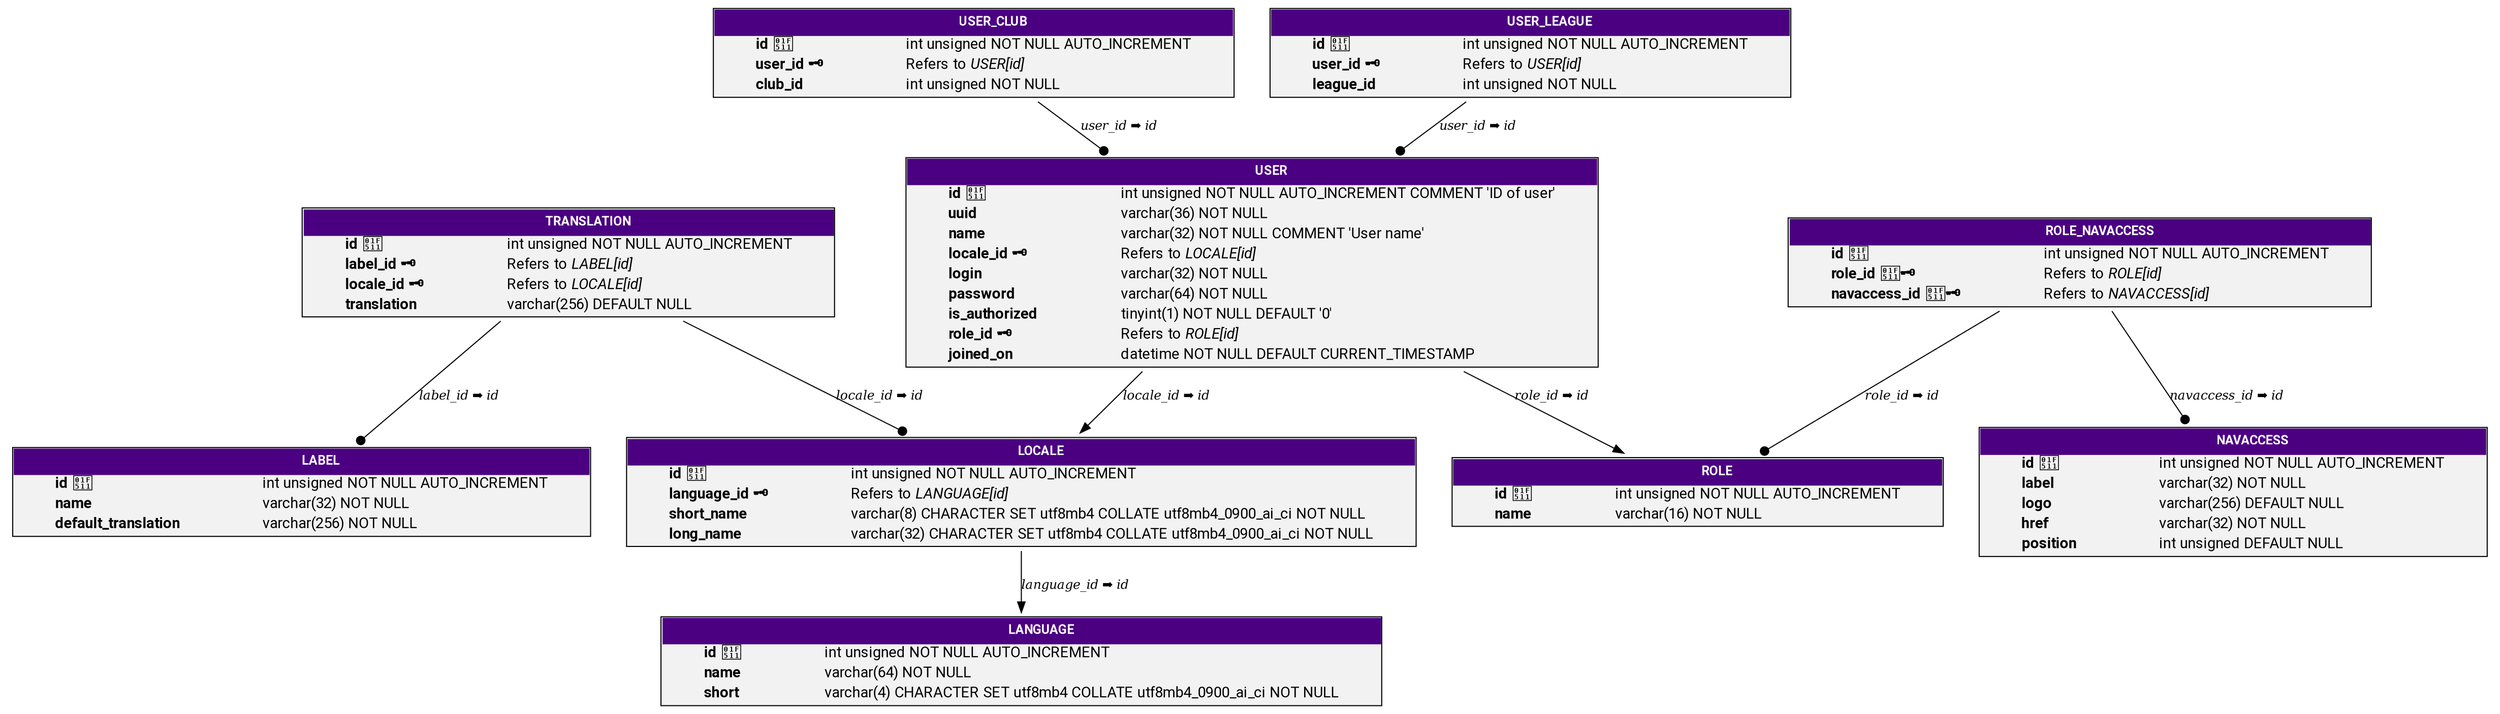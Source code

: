 //This file has been generated with doteur, enjoy!
digraph doteur {


    

    node [

        shape = "plaintext"
    ]



    

    "LABEL" [label=<
        <TABLE BGCOLOR="grey95" BORDER="1" CELLBORDER="0" CELLSPACING="0">

        <TR><TD COLSPAN="2" CELLPADDING="5" ALIGN="CENTER" BGCOLOR="indigo">
        <FONT FACE="Roboto" COLOR="white" POINT-SIZE="12">
        <B>LABEL</B>
        </FONT></TD></TR>

        <TR><TD ALIGN="LEFT" BORDER="0">
        <FONT COLOR="black" FACE="Roboto"><B>id 🔑</B></FONT>
        </TD><TD ALIGN="LEFT">
        <FONT FACE="Roboto" COLOR="black">int unsigned NOT NULL AUTO_INCREMENT</FONT>
        </TD></TR>

        <TR><TD ALIGN="LEFT" BORDER="0">
        <FONT COLOR="black" FACE="Roboto"><B>name</B></FONT>
        </TD><TD ALIGN="LEFT">
        <FONT COLOR="black" FACE="Roboto">varchar(32) NOT NULL</FONT>
        </TD></TR>

        <TR><TD ALIGN="LEFT" BORDER="0">
        <FONT COLOR="black" FACE="Roboto"><B>default_translation</B></FONT>
        </TD><TD ALIGN="LEFT">
        <FONT COLOR="black" FACE="Roboto">varchar(256) NOT NULL</FONT>
        </TD></TR>

	</TABLE> >]


    "LANGUAGE" [label=<
        <TABLE BGCOLOR="grey95" BORDER="1" CELLBORDER="0" CELLSPACING="0">

        <TR><TD COLSPAN="2" CELLPADDING="5" ALIGN="CENTER" BGCOLOR="indigo">
        <FONT FACE="Roboto" COLOR="white" POINT-SIZE="12">
        <B>LANGUAGE</B>
        </FONT></TD></TR>

        <TR><TD ALIGN="LEFT" BORDER="0">
        <FONT COLOR="black" FACE="Roboto"><B>id 🔑</B></FONT>
        </TD><TD ALIGN="LEFT">
        <FONT FACE="Roboto" COLOR="black">int unsigned NOT NULL AUTO_INCREMENT</FONT>
        </TD></TR>

        <TR><TD ALIGN="LEFT" BORDER="0">
        <FONT COLOR="black" FACE="Roboto"><B>name</B></FONT>
        </TD><TD ALIGN="LEFT">
        <FONT COLOR="black" FACE="Roboto">varchar(64) NOT NULL</FONT>
        </TD></TR>

        <TR><TD ALIGN="LEFT" BORDER="0">
        <FONT COLOR="black" FACE="Roboto"><B>short</B></FONT>
        </TD><TD ALIGN="LEFT">
        <FONT COLOR="black" FACE="Roboto">varchar(4) CHARACTER SET utf8mb4 COLLATE utf8mb4_0900_ai_ci NOT NULL</FONT>
        </TD></TR>

	</TABLE> >]


    "LOCALE" [label=<
        <TABLE BGCOLOR="grey95" BORDER="1" CELLBORDER="0" CELLSPACING="0">

        <TR><TD COLSPAN="2" CELLPADDING="5" ALIGN="CENTER" BGCOLOR="indigo">
        <FONT FACE="Roboto" COLOR="white" POINT-SIZE="12">
        <B>LOCALE</B>
        </FONT></TD></TR>

        <TR><TD ALIGN="LEFT" BORDER="0">
        <FONT COLOR="black" FACE="Roboto"><B>id 🔑</B></FONT>
        </TD><TD ALIGN="LEFT">
        <FONT FACE="Roboto" COLOR="black">int unsigned NOT NULL AUTO_INCREMENT</FONT>
        </TD></TR>

        <TR><TD ALIGN="LEFT" BORDER="0">
        <FONT COLOR="black" FACE="Roboto"><B>language_id 🗝️</B></FONT>
        </TD><TD ALIGN="LEFT">
        <FONT FACE="Roboto" COLOR="black">Refers to <I>LANGUAGE[id]</I></FONT>
        </TD></TR>

        <TR><TD ALIGN="LEFT" BORDER="0">
        <FONT COLOR="black" FACE="Roboto"><B>short_name</B></FONT>
        </TD><TD ALIGN="LEFT">
        <FONT COLOR="black" FACE="Roboto">varchar(8) CHARACTER SET utf8mb4 COLLATE utf8mb4_0900_ai_ci NOT NULL</FONT>
        </TD></TR>

        <TR><TD ALIGN="LEFT" BORDER="0">
        <FONT COLOR="black" FACE="Roboto"><B>long_name</B></FONT>
        </TD><TD ALIGN="LEFT">
        <FONT COLOR="black" FACE="Roboto">varchar(32) CHARACTER SET utf8mb4 COLLATE utf8mb4_0900_ai_ci NOT NULL</FONT>
        </TD></TR>

	</TABLE> >]


    "NAVACCESS" [label=<
        <TABLE BGCOLOR="grey95" BORDER="1" CELLBORDER="0" CELLSPACING="0">

        <TR><TD COLSPAN="2" CELLPADDING="5" ALIGN="CENTER" BGCOLOR="indigo">
        <FONT FACE="Roboto" COLOR="white" POINT-SIZE="12">
        <B>NAVACCESS</B>
        </FONT></TD></TR>

        <TR><TD ALIGN="LEFT" BORDER="0">
        <FONT COLOR="black" FACE="Roboto"><B>id 🔑</B></FONT>
        </TD><TD ALIGN="LEFT">
        <FONT FACE="Roboto" COLOR="black">int unsigned NOT NULL AUTO_INCREMENT</FONT>
        </TD></TR>

        <TR><TD ALIGN="LEFT" BORDER="0">
        <FONT COLOR="black" FACE="Roboto"><B>label</B></FONT>
        </TD><TD ALIGN="LEFT">
        <FONT COLOR="black" FACE="Roboto">varchar(32) NOT NULL</FONT>
        </TD></TR>

        <TR><TD ALIGN="LEFT" BORDER="0">
        <FONT COLOR="black" FACE="Roboto"><B>logo</B></FONT>
        </TD><TD ALIGN="LEFT">
        <FONT COLOR="black" FACE="Roboto">varchar(256) DEFAULT NULL</FONT>
        </TD></TR>

        <TR><TD ALIGN="LEFT" BORDER="0">
        <FONT COLOR="black" FACE="Roboto"><B>href</B></FONT>
        </TD><TD ALIGN="LEFT">
        <FONT COLOR="black" FACE="Roboto">varchar(32) NOT NULL</FONT>
        </TD></TR>

        <TR><TD ALIGN="LEFT" BORDER="0">
        <FONT COLOR="black" FACE="Roboto"><B>position</B></FONT>
        </TD><TD ALIGN="LEFT">
        <FONT COLOR="black" FACE="Roboto">int unsigned DEFAULT NULL</FONT>
        </TD></TR>

	</TABLE> >]


    "ROLE" [label=<
        <TABLE BGCOLOR="grey95" BORDER="1" CELLBORDER="0" CELLSPACING="0">

        <TR><TD COLSPAN="2" CELLPADDING="5" ALIGN="CENTER" BGCOLOR="indigo">
        <FONT FACE="Roboto" COLOR="white" POINT-SIZE="12">
        <B>ROLE</B>
        </FONT></TD></TR>

        <TR><TD ALIGN="LEFT" BORDER="0">
        <FONT COLOR="black" FACE="Roboto"><B>id 🔑</B></FONT>
        </TD><TD ALIGN="LEFT">
        <FONT FACE="Roboto" COLOR="black">int unsigned NOT NULL AUTO_INCREMENT</FONT>
        </TD></TR>

        <TR><TD ALIGN="LEFT" BORDER="0">
        <FONT COLOR="black" FACE="Roboto"><B>name</B></FONT>
        </TD><TD ALIGN="LEFT">
        <FONT COLOR="black" FACE="Roboto">varchar(16) NOT NULL</FONT>
        </TD></TR>

	</TABLE> >]


    "ROLE_NAVACCESS" [label=<
        <TABLE BGCOLOR="grey95" BORDER="1" CELLBORDER="0" CELLSPACING="0">

        <TR><TD COLSPAN="2" CELLPADDING="5" ALIGN="CENTER" BGCOLOR="indigo">
        <FONT FACE="Roboto" COLOR="white" POINT-SIZE="12">
        <B>ROLE_NAVACCESS</B>
        </FONT></TD></TR>

        <TR><TD ALIGN="LEFT" BORDER="0">
        <FONT COLOR="black" FACE="Roboto"><B>id 🔑</B></FONT>
        </TD><TD ALIGN="LEFT">
        <FONT FACE="Roboto" COLOR="black">int unsigned NOT NULL AUTO_INCREMENT</FONT>
        </TD></TR>

        <TR><TD ALIGN="LEFT" BORDER="0">
        <FONT COLOR="black" FACE="Roboto"><B>role_id 🔑🗝️</B></FONT>
        </TD><TD ALIGN="LEFT">
        <FONT FACE="Roboto" COLOR="black">Refers to <I>ROLE[id]</I></FONT>
        </TD></TR>

        <TR><TD ALIGN="LEFT" BORDER="0">
        <FONT COLOR="black" FACE="Roboto"><B>navaccess_id 🔑🗝️</B></FONT>
        </TD><TD ALIGN="LEFT">
        <FONT FACE="Roboto" COLOR="black">Refers to <I>NAVACCESS[id]</I></FONT>
        </TD></TR>

	</TABLE> >]


    "TRANSLATION" [label=<
        <TABLE BGCOLOR="grey95" BORDER="1" CELLBORDER="0" CELLSPACING="0">

        <TR><TD COLSPAN="2" CELLPADDING="5" ALIGN="CENTER" BGCOLOR="indigo">
        <FONT FACE="Roboto" COLOR="white" POINT-SIZE="12">
        <B>TRANSLATION</B>
        </FONT></TD></TR>

        <TR><TD ALIGN="LEFT" BORDER="0">
        <FONT COLOR="black" FACE="Roboto"><B>id 🔑</B></FONT>
        </TD><TD ALIGN="LEFT">
        <FONT FACE="Roboto" COLOR="black">int unsigned NOT NULL AUTO_INCREMENT</FONT>
        </TD></TR>

        <TR><TD ALIGN="LEFT" BORDER="0">
        <FONT COLOR="black" FACE="Roboto"><B>label_id 🗝️</B></FONT>
        </TD><TD ALIGN="LEFT">
        <FONT FACE="Roboto" COLOR="black">Refers to <I>LABEL[id]</I></FONT>
        </TD></TR>

        <TR><TD ALIGN="LEFT" BORDER="0">
        <FONT COLOR="black" FACE="Roboto"><B>locale_id 🗝️</B></FONT>
        </TD><TD ALIGN="LEFT">
        <FONT FACE="Roboto" COLOR="black">Refers to <I>LOCALE[id]</I></FONT>
        </TD></TR>

        <TR><TD ALIGN="LEFT" BORDER="0">
        <FONT COLOR="black" FACE="Roboto"><B>translation</B></FONT>
        </TD><TD ALIGN="LEFT">
        <FONT COLOR="black" FACE="Roboto">varchar(256) DEFAULT NULL</FONT>
        </TD></TR>

	</TABLE> >]


    "USER" [label=<
        <TABLE BGCOLOR="grey95" BORDER="1" CELLBORDER="0" CELLSPACING="0">

        <TR><TD COLSPAN="2" CELLPADDING="5" ALIGN="CENTER" BGCOLOR="indigo">
        <FONT FACE="Roboto" COLOR="white" POINT-SIZE="12">
        <B>USER</B>
        </FONT></TD></TR>

        <TR><TD ALIGN="LEFT" BORDER="0">
        <FONT COLOR="black" FACE="Roboto"><B>id 🔑</B></FONT>
        </TD><TD ALIGN="LEFT">
        <FONT FACE="Roboto" COLOR="black">int unsigned NOT NULL AUTO_INCREMENT COMMENT 'ID of user'</FONT>
        </TD></TR>

        <TR><TD ALIGN="LEFT" BORDER="0">
        <FONT COLOR="black" FACE="Roboto"><B>uuid</B></FONT>
        </TD><TD ALIGN="LEFT">
        <FONT COLOR="black" FACE="Roboto">varchar(36) NOT NULL</FONT>
        </TD></TR>

        <TR><TD ALIGN="LEFT" BORDER="0">
        <FONT COLOR="black" FACE="Roboto"><B>name</B></FONT>
        </TD><TD ALIGN="LEFT">
        <FONT COLOR="black" FACE="Roboto">varchar(32) NOT NULL COMMENT 'User name'</FONT>
        </TD></TR>

        <TR><TD ALIGN="LEFT" BORDER="0">
        <FONT COLOR="black" FACE="Roboto"><B>locale_id 🗝️</B></FONT>
        </TD><TD ALIGN="LEFT">
        <FONT FACE="Roboto" COLOR="black">Refers to <I>LOCALE[id]</I></FONT>
        </TD></TR>

        <TR><TD ALIGN="LEFT" BORDER="0">
        <FONT COLOR="black" FACE="Roboto"><B>login</B></FONT>
        </TD><TD ALIGN="LEFT">
        <FONT COLOR="black" FACE="Roboto">varchar(32) NOT NULL</FONT>
        </TD></TR>

        <TR><TD ALIGN="LEFT" BORDER="0">
        <FONT COLOR="black" FACE="Roboto"><B>password</B></FONT>
        </TD><TD ALIGN="LEFT">
        <FONT COLOR="black" FACE="Roboto">varchar(64) NOT NULL</FONT>
        </TD></TR>

        <TR><TD ALIGN="LEFT" BORDER="0">
        <FONT COLOR="black" FACE="Roboto"><B>is_authorized</B></FONT>
        </TD><TD ALIGN="LEFT">
        <FONT COLOR="black" FACE="Roboto">tinyint(1) NOT NULL DEFAULT '0'</FONT>
        </TD></TR>

        <TR><TD ALIGN="LEFT" BORDER="0">
        <FONT COLOR="black" FACE="Roboto"><B>role_id 🗝️</B></FONT>
        </TD><TD ALIGN="LEFT">
        <FONT FACE="Roboto" COLOR="black">Refers to <I>ROLE[id]</I></FONT>
        </TD></TR>

        <TR><TD ALIGN="LEFT" BORDER="0">
        <FONT COLOR="black" FACE="Roboto"><B>joined_on</B></FONT>
        </TD><TD ALIGN="LEFT">
        <FONT COLOR="black" FACE="Roboto">datetime NOT NULL DEFAULT CURRENT_TIMESTAMP</FONT>
        </TD></TR>

	</TABLE> >]


    "USER_CLUB" [label=<
        <TABLE BGCOLOR="grey95" BORDER="1" CELLBORDER="0" CELLSPACING="0">

        <TR><TD COLSPAN="2" CELLPADDING="5" ALIGN="CENTER" BGCOLOR="indigo">
        <FONT FACE="Roboto" COLOR="white" POINT-SIZE="12">
        <B>USER_CLUB</B>
        </FONT></TD></TR>

        <TR><TD ALIGN="LEFT" BORDER="0">
        <FONT COLOR="black" FACE="Roboto"><B>id 🔑</B></FONT>
        </TD><TD ALIGN="LEFT">
        <FONT FACE="Roboto" COLOR="black">int unsigned NOT NULL AUTO_INCREMENT</FONT>
        </TD></TR>

        <TR><TD ALIGN="LEFT" BORDER="0">
        <FONT COLOR="black" FACE="Roboto"><B>user_id 🗝️</B></FONT>
        </TD><TD ALIGN="LEFT">
        <FONT FACE="Roboto" COLOR="black">Refers to <I>USER[id]</I></FONT>
        </TD></TR>

        <TR><TD ALIGN="LEFT" BORDER="0">
        <FONT COLOR="black" FACE="Roboto"><B>club_id</B></FONT>
        </TD><TD ALIGN="LEFT">
        <FONT COLOR="black" FACE="Roboto">int unsigned NOT NULL</FONT>
        </TD></TR>

	</TABLE> >]


    "USER_LEAGUE" [label=<
        <TABLE BGCOLOR="grey95" BORDER="1" CELLBORDER="0" CELLSPACING="0">

        <TR><TD COLSPAN="2" CELLPADDING="5" ALIGN="CENTER" BGCOLOR="indigo">
        <FONT FACE="Roboto" COLOR="white" POINT-SIZE="12">
        <B>USER_LEAGUE</B>
        </FONT></TD></TR>

        <TR><TD ALIGN="LEFT" BORDER="0">
        <FONT COLOR="black" FACE="Roboto"><B>id 🔑</B></FONT>
        </TD><TD ALIGN="LEFT">
        <FONT FACE="Roboto" COLOR="black">int unsigned NOT NULL AUTO_INCREMENT</FONT>
        </TD></TR>

        <TR><TD ALIGN="LEFT" BORDER="0">
        <FONT COLOR="black" FACE="Roboto"><B>user_id 🗝️</B></FONT>
        </TD><TD ALIGN="LEFT">
        <FONT FACE="Roboto" COLOR="black">Refers to <I>USER[id]</I></FONT>
        </TD></TR>

        <TR><TD ALIGN="LEFT" BORDER="0">
        <FONT COLOR="black" FACE="Roboto"><B>league_id</B></FONT>
        </TD><TD ALIGN="LEFT">
        <FONT COLOR="black" FACE="Roboto">int unsigned NOT NULL</FONT>
        </TD></TR>

	</TABLE> >]

	LOCALE -> LANGUAGE [label=<<I>language_id ➡ id</I>>, arrowhead = "normal", fontsize="12.0", ]
	ROLE_NAVACCESS -> NAVACCESS [label=<<I>navaccess_id ➡ id</I>>, arrowhead = "dot", fontsize="12.0", ]
	ROLE_NAVACCESS -> ROLE [label=<<I>role_id ➡ id</I>>, arrowhead = "dot", fontsize="12.0", ]
	TRANSLATION -> LABEL [label=<<I>label_id ➡ id</I>>, arrowhead = "dot", fontsize="12.0", ]
	TRANSLATION -> LOCALE [label=<<I>locale_id ➡ id</I>>, arrowhead = "dot", fontsize="12.0", ]
	USER -> ROLE [label=<<I>role_id ➡ id</I>>, arrowhead = "normal", fontsize="12.0", ]
	USER -> LOCALE [label=<<I>locale_id ➡ id</I>>, arrowhead = "normal", fontsize="12.0", ]
	USER_CLUB -> USER [label=<<I>user_id ➡ id</I>>, arrowhead = "dot", fontsize="12.0", ]
	USER_LEAGUE -> USER [label=<<I>user_id ➡ id</I>>, arrowhead = "dot", fontsize="12.0", ]

}